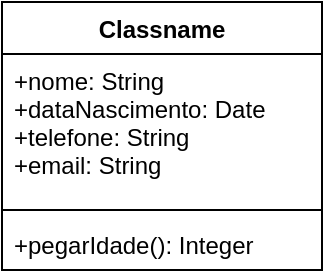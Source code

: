 <mxfile version="15.2.7" type="device"><diagram id="C5RBs43oDa-KdzZeNtuy" name="Page-1"><mxGraphModel dx="-521" dy="201" grid="1" gridSize="10" guides="1" tooltips="1" connect="1" arrows="1" fold="1" page="1" pageScale="1" pageWidth="827" pageHeight="1169" math="0" shadow="0"><root><mxCell id="WIyWlLk6GJQsqaUBKTNV-0"/><mxCell id="WIyWlLk6GJQsqaUBKTNV-1" parent="WIyWlLk6GJQsqaUBKTNV-0"/><mxCell id="wQKbbeYNCVV9kpgUVbwC-8" value="Classname" style="swimlane;fontStyle=1;align=center;verticalAlign=top;childLayout=stackLayout;horizontal=1;startSize=26;horizontalStack=0;resizeParent=1;resizeParentMax=0;resizeLast=0;collapsible=1;marginBottom=0;" vertex="1" parent="WIyWlLk6GJQsqaUBKTNV-1"><mxGeometry x="830" y="230" width="160" height="134" as="geometry"/></mxCell><mxCell id="wQKbbeYNCVV9kpgUVbwC-9" value="+nome: String&#10;+dataNascimento: Date&#10;+telefone: String&#10;+email: String" style="text;strokeColor=none;fillColor=none;align=left;verticalAlign=top;spacingLeft=4;spacingRight=4;overflow=hidden;rotatable=0;points=[[0,0.5],[1,0.5]];portConstraint=eastwest;" vertex="1" parent="wQKbbeYNCVV9kpgUVbwC-8"><mxGeometry y="26" width="160" height="74" as="geometry"/></mxCell><mxCell id="wQKbbeYNCVV9kpgUVbwC-10" value="" style="line;strokeWidth=1;fillColor=none;align=left;verticalAlign=middle;spacingTop=-1;spacingLeft=3;spacingRight=3;rotatable=0;labelPosition=right;points=[];portConstraint=eastwest;" vertex="1" parent="wQKbbeYNCVV9kpgUVbwC-8"><mxGeometry y="100" width="160" height="8" as="geometry"/></mxCell><mxCell id="wQKbbeYNCVV9kpgUVbwC-11" value="+pegarIdade(): Integer" style="text;strokeColor=none;fillColor=none;align=left;verticalAlign=top;spacingLeft=4;spacingRight=4;overflow=hidden;rotatable=0;points=[[0,0.5],[1,0.5]];portConstraint=eastwest;" vertex="1" parent="wQKbbeYNCVV9kpgUVbwC-8"><mxGeometry y="108" width="160" height="26" as="geometry"/></mxCell></root></mxGraphModel></diagram></mxfile>